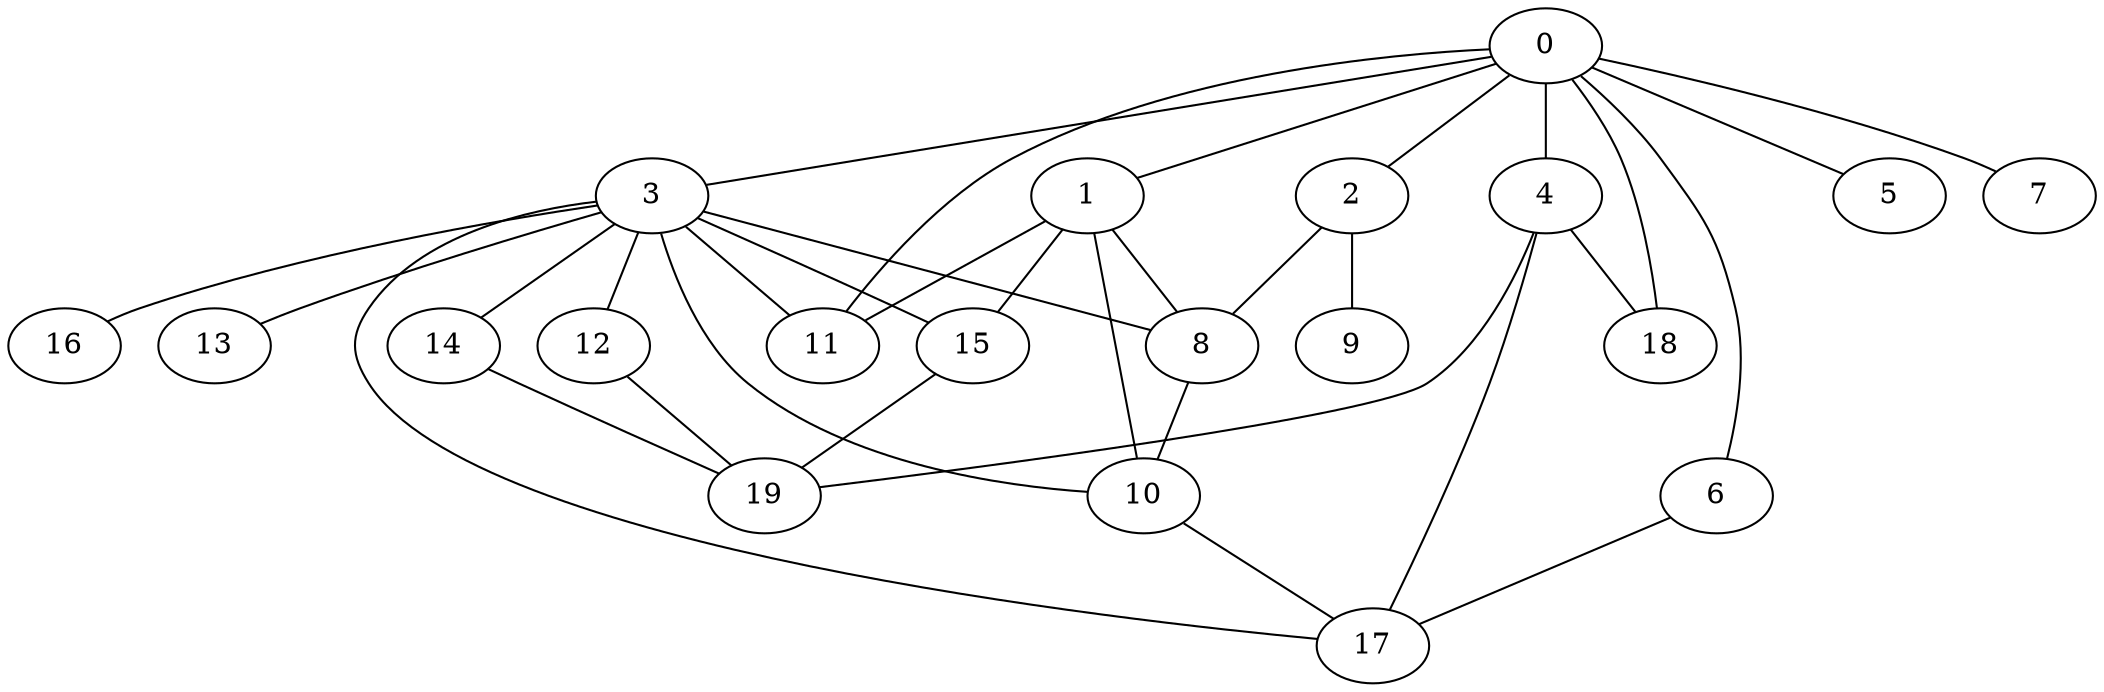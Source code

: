 graph graphname {0--1
0--2
0--3
0--4
0--5
0--6
0--7
0--11
0--18
1--8
1--10
1--11
1--15
2--8
2--9
3--8
3--10
3--11
3--12
3--13
3--14
3--15
3--16
3--17
4--17
4--18
4--19
6--17
8--10
10--17
12--19
14--19
15--19
}